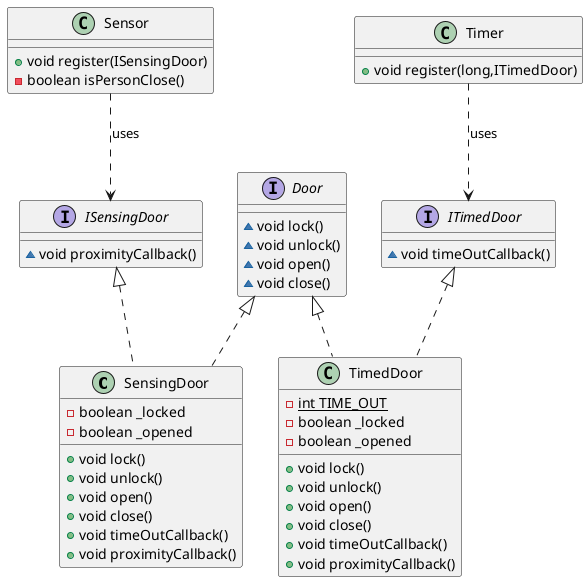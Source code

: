 @startuml
class SensingDoor {
- boolean _locked
- boolean _opened
+ void lock()
+ void unlock()
+ void open()
+ void close()
+ void timeOutCallback()
+ void proximityCallback()
}

class TimedDoor {
- {static} int TIME_OUT
- boolean _locked
- boolean _opened
+ void lock()
+ void unlock()
+ void open()
+ void close()
+ void timeOutCallback()
+ void proximityCallback()
}
interface Door {
~ void lock()
~ void unlock()
~ void open()
~ void close()
}
interface ISensingDoor {
~ void proximityCallback()
}
interface ITimedDoor {
~ void timeOutCallback()
}

class Timer {
+ void register(long,ITimedDoor)
}

class Sensor {
+ void register(ISensingDoor)
- boolean isPersonClose()
}


Door <|.. TimedDoor
ITimedDoor <|.. TimedDoor
Door <|.. SensingDoor
ISensingDoor <|.. SensingDoor

Timer ..> ITimedDoor : uses
Sensor ..> ISensingDoor : uses
@enduml